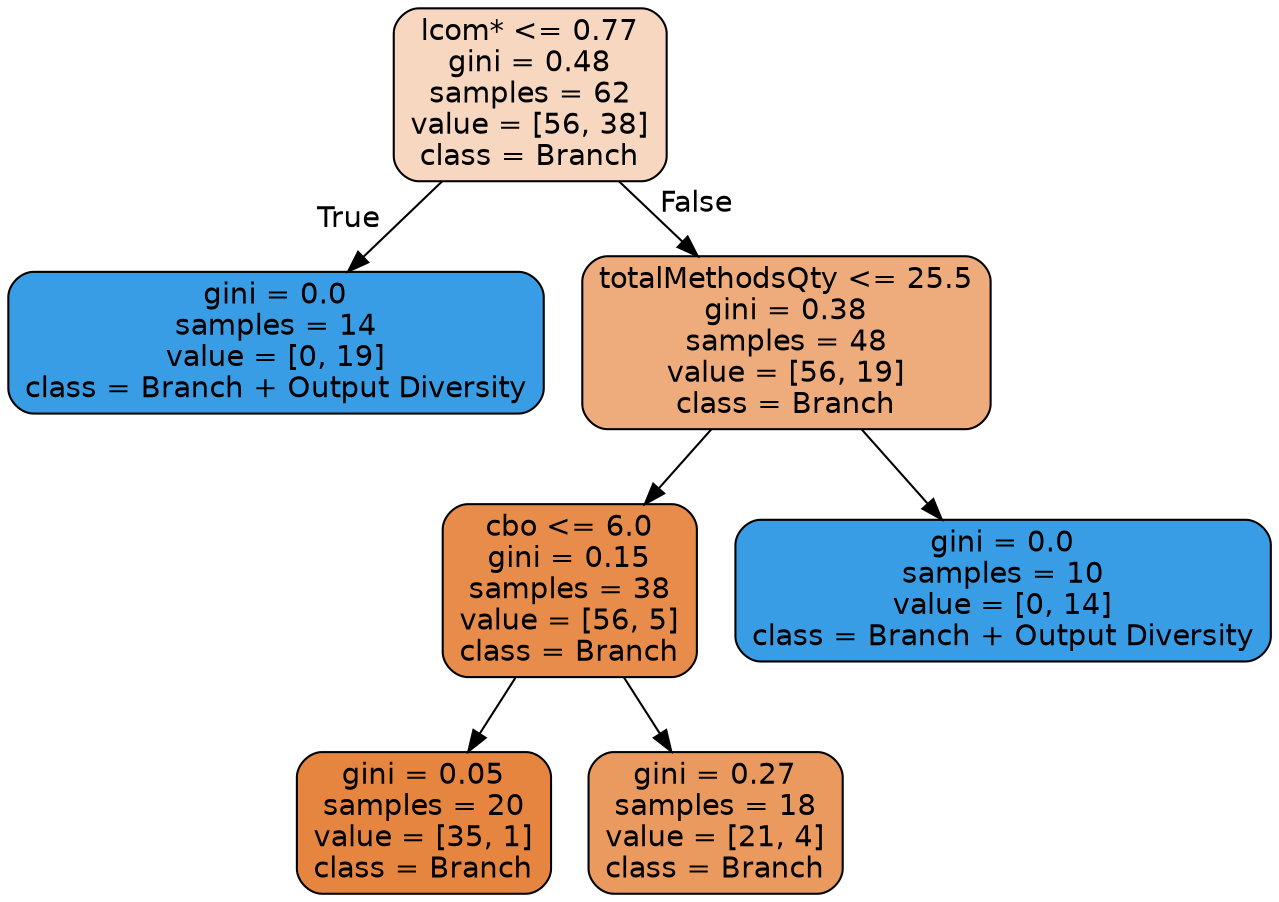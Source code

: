 digraph Tree {
node [shape=box, style="filled, rounded", color="black", fontname="helvetica"] ;
edge [fontname="helvetica"] ;
0 [label="lcom* <= 0.77\ngini = 0.48\nsamples = 62\nvalue = [56, 38]\nclass = Branch", fillcolor="#f7d7bf"] ;
1 [label="gini = 0.0\nsamples = 14\nvalue = [0, 19]\nclass = Branch + Output Diversity", fillcolor="#399de5"] ;
0 -> 1 [labeldistance=2.5, labelangle=45, headlabel="True"] ;
2 [label="totalMethodsQty <= 25.5\ngini = 0.38\nsamples = 48\nvalue = [56, 19]\nclass = Branch", fillcolor="#eeac7c"] ;
0 -> 2 [labeldistance=2.5, labelangle=-45, headlabel="False"] ;
3 [label="cbo <= 6.0\ngini = 0.15\nsamples = 38\nvalue = [56, 5]\nclass = Branch", fillcolor="#e78c4b"] ;
2 -> 3 ;
4 [label="gini = 0.05\nsamples = 20\nvalue = [35, 1]\nclass = Branch", fillcolor="#e6853f"] ;
3 -> 4 ;
5 [label="gini = 0.27\nsamples = 18\nvalue = [21, 4]\nclass = Branch", fillcolor="#ea995f"] ;
3 -> 5 ;
6 [label="gini = 0.0\nsamples = 10\nvalue = [0, 14]\nclass = Branch + Output Diversity", fillcolor="#399de5"] ;
2 -> 6 ;
}